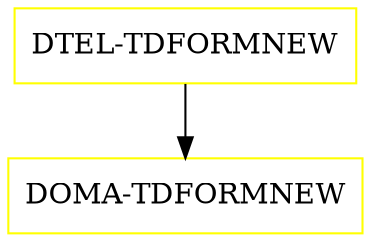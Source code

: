 digraph G {
  "DTEL-TDFORMNEW" [shape=box,color=yellow];
  "DOMA-TDFORMNEW" [shape=box,color=yellow,URL="./DOMA_TDFORMNEW.html"];
  "DTEL-TDFORMNEW" -> "DOMA-TDFORMNEW";
}
